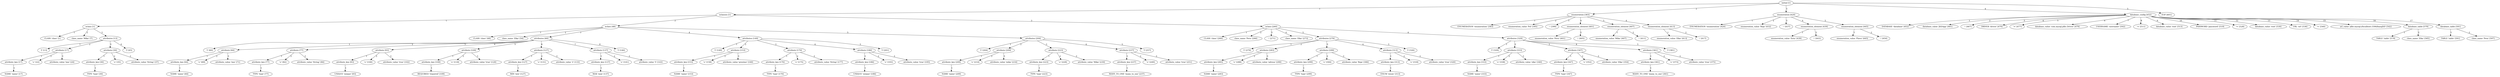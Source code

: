 digraph arpeggio_graph {
34631184 [label="initial [1]"];
34631184->34630608 [label="1"]

34630608 [label="nclasses [1]"];
34630608->34628496 [label="1"]

34628496 [label="nclass [1]"];
34628496->34620048 [label="1"]

34620048 [label="CLASS 'class' [1]"];
34628496->34621968 [label="2"]

34621968 [label="class_name 'Mika' [7]"];
34628496->34628448 [label="3"]

34628448 [label="attributes [13]"];
34628448->34622160 [label="1"]

34622160 [label=" '[' [13]"];
34628448->34628304 [label="2"]

34628304 [label="attribute [17]"];
34628304->34458528 [label="1"]

34458528 [label="attribute_key [17]"];
34458528->34622128 [label="1"]

34622128 [label="NAME 'name' [17]"];
34628304->34622096 [label="2"]

34622096 [label=" '=' [22]"];
34628304->34622416 [label="3"]

34622416 [label="attribute_value 'ime' [24]"];
34628448->34628400 [label="3"]

34628400 [label="attribute [30]"];
34628400->34628352 [label="1"]

34628352 [label="attribute_key [30]"];
34628352->34622192 [label="1"]

34622192 [label="TYPE 'type' [30]"];
34628400->34622384 [label="2"]

34622384 [label=" '=' [35]"];
34628400->34622320 [label="3"]

34622320 [label="attribute_value 'String' [37]"];
34628448->34622224 [label="4"]

34622224 [label=" ']' [45]"];
34630608->34629840 [label="2"]

34629840 [label="nclass [48]"];
34629840->34622608 [label="1"]

34622608 [label="CLASS 'class' [48]"];
34629840->34622672 [label="2"]

34622672 [label="class_name 'Zika' [54]"];
34629840->34629120 [label="3"]

34629120 [label="attributes [60]"];
34629120->34622512 [label="1"]

34622512 [label=" '[' [60]"];
34629120->34628592 [label="2"]

34628592 [label="attribute [64]"];
34628592->34628544 [label="1"]

34628544 [label="attribute_key [64]"];
34628544->34622544 [label="1"]

34622544 [label="NAME 'name' [64]"];
34628592->34622576 [label="2"]

34622576 [label=" '=' [69]"];
34628592->34622736 [label="3"]

34622736 [label="attribute_value 'ime' [71]"];
34629120->34628688 [label="3"]

34628688 [label="attribute [77]"];
34628688->34628640 [label="1"]

34628640 [label="attribute_key [77]"];
34628640->34622704 [label="1"]

34622704 [label="TYPE 'type' [77]"];
34628688->34622800 [label="2"]

34622800 [label=" '=' [82]"];
34628688->34622448 [label="3"]

34622448 [label="attribute_value 'String' [84]"];
34629120->34628784 [label="4"]

34628784 [label="attribute [93]"];
34628784->34628736 [label="1"]

34628736 [label="attribute_key [93]"];
34628736->34623056 [label="1"]

34623056 [label="UNIQUE 'unique' [93]"];
34628784->34622896 [label="2"]

34622896 [label=" '=' [100]"];
34628784->34622928 [label="3"]

34622928 [label="attribute_value 'true' [102]"];
34629120->34628880 [label="5"]

34628880 [label="attribute [109]"];
34628880->34628832 [label="1"]

34628832 [label="attribute_key [109]"];
34628832->34623120 [label="1"]

34623120 [label="REQUIRED 'required' [109]"];
34628880->34623024 [label="2"]

34623024 [label=" '=' [118]"];
34628880->34623184 [label="3"]

34623184 [label="attribute_value 'true' [120]"];
34629120->34628976 [label="6"]

34628976 [label="attribute [127]"];
34628976->34628928 [label="1"]

34628928 [label="attribute_key [127]"];
34628928->34623216 [label="1"]

34623216 [label="MIN 'min' [127]"];
34628976->34623152 [label="2"]

34623152 [label=" '=' [131]"];
34628976->34622768 [label="3"]

34622768 [label="attribute_value '2' [133]"];
34629120->34629072 [label="7"]

34629072 [label="attribute [137]"];
34629072->34629024 [label="1"]

34629024 [label="attribute_key [137]"];
34629024->34623280 [label="1"]

34623280 [label="MAX 'max' [137]"];
34629072->34623312 [label="2"]

34623312 [label=" '=' [141]"];
34629072->34623376 [label="3"]

34623376 [label="attribute_value '5' [143]"];
34629120->34622640 [label="8"]

34622640 [label=" ']' [146]"];
34629840->34629456 [label="4"]

34629456 [label="attributes [149]"];
34629456->34623408 [label="1"]

34623408 [label=" '[' [149]"];
34629456->34629216 [label="2"]

34629216 [label="attribute [153]"];
34629216->34629168 [label="1"]

34629168 [label="attribute_key [153]"];
34629168->34623344 [label="1"]

34623344 [label="NAME 'name' [153]"];
34629216->34622992 [label="2"]

34622992 [label=" '=' [158]"];
34629216->34697328 [label="3"]

34697328 [label="attribute_value 'prezime' [160]"];
34629456->34629312 [label="3"]

34629312 [label="attribute [170]"];
34629312->34629264 [label="1"]

34629264 [label="attribute_key [170]"];
34629264->34697264 [label="1"]

34697264 [label="TYPE 'type' [170]"];
34629312->34622864 [label="2"]

34622864 [label=" '=' [175]"];
34629312->34697392 [label="3"]

34697392 [label="attribute_value 'String' [177]"];
34629456->34629408 [label="4"]

34629408 [label="attribute [186]"];
34629408->34629360 [label="1"]

34629360 [label="attribute_key [186]"];
34629360->34697584 [label="1"]

34697584 [label="UNIQUE 'unique' [186]"];
34629408->34697424 [label="2"]

34697424 [label=" '=' [193]"];
34629408->34697296 [label="3"]

34697296 [label="attribute_value 'true' [195]"];
34629456->34623248 [label="5"]

34623248 [label=" ']' [201]"];
34629840->34629792 [label="5"]

34629792 [label="attributes [204]"];
34629792->34697616 [label="1"]

34697616 [label=" '[' [204]"];
34629792->34629552 [label="2"]

34629552 [label="attribute [209]"];
34629552->34629504 [label="1"]

34629504 [label="attribute_key [209]"];
34629504->34697552 [label="1"]

34697552 [label="NAME 'name' [209]"];
34629552->34697520 [label="2"]

34697520 [label=" '=' [214]"];
34629552->34697648 [label="3"]

34697648 [label="attribute_value 'mika' [216]"];
34629792->34629648 [label="3"]

34629648 [label="attribute [223]"];
34629648->34629600 [label="1"]

34629600 [label="attribute_key [223]"];
34629600->34697712 [label="1"]

34697712 [label="TYPE 'type' [223]"];
34629648->34697744 [label="2"]

34697744 [label=" '=' [228]"];
34629648->34697776 [label="3"]

34697776 [label="attribute_value 'Mika' [230]"];
34629792->34629744 [label="4"]

34629744 [label="attribute [237]"];
34629744->34629696 [label="1"]

34629696 [label="attribute_key [237]"];
34629696->34697840 [label="1"]

34697840 [label="MANY_TO_ONE 'many_to_one' [237]"];
34629744->34697872 [label="2"]

34697872 [label=" '=' [249]"];
34629744->34698000 [label="3"]

34698000 [label="attribute_value 'true' [251]"];
34629792->34697360 [label="5"]

34697360 [label=" ']' [257]"];
34630608->34630560 [label="3"]

34630560 [label="nclass [260]"];
34630560->34698096 [label="1"]

34698096 [label="CLASS 'class' [260]"];
34630560->34697904 [label="2"]

34697904 [label="class_name 'Pera' [266]"];
34630560->34698064 [label="3"]

34698064 [label=" ':' [271]"];
34630560->34698128 [label="4"]

34698128 [label="class_name 'Zika' [273]"];
34630560->34630176 [label="5"]

34630176 [label="attributes [279]"];
34630176->34698192 [label="1"]

34698192 [label=" '[' [279]"];
34630176->34629936 [label="2"]

34629936 [label="attribute [283]"];
34629936->34629888 [label="1"]

34629888 [label="attribute_key [283]"];
34629888->34698224 [label="1"]

34698224 [label="NAME 'name' [283]"];
34629936->34621904 [label="2"]

34621904 [label=" '=' [288]"];
34629936->34621712 [label="3"]

34621712 [label="attribute_value 'adresa' [290]"];
34630176->34630032 [label="3"]

34630032 [label="attribute [299]"];
34630032->34629984 [label="1"]

34629984 [label="attribute_key [299]"];
34629984->34621584 [label="1"]

34621584 [label="TYPE 'type' [299]"];
34630032->34621808 [label="2"]

34621808 [label=" '=' [304]"];
34630032->34621456 [label="3"]

34621456 [label="attribute_value 'Boja' [306]"];
34630176->34630128 [label="4"]

34630128 [label="attribute [313]"];
34630128->34630080 [label="1"]

34630080 [label="attribute_key [313]"];
34630080->34620912 [label="1"]

34620912 [label="ENUM 'enum' [313]"];
34630128->34621680 [label="2"]

34621680 [label=" '=' [318]"];
34630128->34621392 [label="3"]

34621392 [label="attribute_value 'true' [320]"];
34630176->34621616 [label="5"]

34621616 [label=" ']' [326]"];
34630560->34630512 [label="6"]

34630512 [label="attributes [329]"];
34630512->34620720 [label="1"]

34620720 [label=" '[' [329]"];
34630512->34630272 [label="2"]

34630272 [label="attribute [333]"];
34630272->34630224 [label="1"]

34630224 [label="attribute_key [333]"];
34630224->34621232 [label="1"]

34621232 [label="NAME 'name' [333]"];
34630272->34620752 [label="2"]

34620752 [label=" '=' [338]"];
34630272->34620624 [label="3"]

34620624 [label="attribute_value 'zika' [340]"];
34630512->34630368 [label="3"]

34630368 [label="attribute [347]"];
34630368->34630320 [label="1"]

34630320 [label="attribute_key [347]"];
34630320->34620848 [label="1"]

34620848 [label="TYPE 'type' [347]"];
34630368->34620880 [label="2"]

34620880 [label=" '=' [352]"];
34630368->34620976 [label="3"]

34620976 [label="attribute_value 'Zika' [354]"];
34630512->34630464 [label="4"]

34630464 [label="attribute [361]"];
34630464->34630416 [label="1"]

34630416 [label="attribute_key [361]"];
34630416->34621104 [label="1"]

34621104 [label="MANY_TO_ONE 'many_to_one' [361]"];
34630464->34621168 [label="2"]

34621168 [label=" '=' [373]"];
34630464->34621424 [label="3"]

34621424 [label="attribute_value 'true' [375]"];
34630512->34621520 [label="5"]

34621520 [label=" ']' [381]"];
34631184->34630800 [label="2"]

34630800 [label="enumeration [383]"];
34630800->34621040 [label="1"]

34621040 [label="ENUMERATION 'enumeration' [383]"];
34630800->34621296 [label="2"]

34621296 [label="enumeration_value 'Pol' [395]"];
34630800->34620784 [label="3"]

34620784 [label=" ':' [399]"];
34630800->34630656 [label="4"]

34630656 [label="enumeration_element [401]"];
34630656->34621488 [label="1"]

34621488 [label="enumeration_value 'Pera' [401]"];
34630656->34620528 [label="2"]

34620528 [label=" ';' [405]"];
34630800->34630704 [label="5"]

34630704 [label="enumeration_element [407]"];
34630704->34621072 [label="1"]

34621072 [label="enumeration_value 'Mika' [407]"];
34630704->34619728 [label="2"]

34619728 [label=" ';' [411]"];
34630800->34630752 [label="6"]

34630752 [label="enumeration_element [413]"];
34630752->34621136 [label="1"]

34621136 [label="enumeration_value 'Zika' [413]"];
34630752->34620944 [label="2"]

34620944 [label=" ';' [417]"];
34631184->34630944 [label="3"]

34630944 [label="enumeration [420]"];
34630944->34621840 [label="1"]

34621840 [label="ENUMERATION 'enumeration' [420]"];
34630944->34621776 [label="2"]

34621776 [label="enumeration_value 'Boja' [432]"];
34630944->34620432 [label="3"]

34620432 [label=" ':' [437]"];
34630944->34630848 [label="4"]

34630848 [label="enumeration_element [439]"];
34630848->34620496 [label="1"]

34620496 [label="enumeration_value 'Zuta' [439]"];
34630848->34622064 [label="2"]

34622064 [label=" ';' [443]"];
34630944->34630896 [label="5"]

34630896 [label="enumeration_element [445]"];
34630896->34516432 [label="1"]

34516432 [label="enumeration_value 'Plava' [445]"];
34630896->34516688 [label="2"]

34516688 [label=" ';' [450]"];
34631184->34631136 [label="4"]

34631136 [label="database_config [452]"];
34631136->34621872 [label="1"]

34621872 [label="DATABASE 'database' [452]"];
34631136->34697968 [label="2"]

34697968 [label="database_value 'JSDApp' [461]"];
34631136->34622000 [label="3"]

34622000 [label=" ':' [467]"];
34631136->34698416 [label="4"]

34698416 [label="DRIVER 'driver' [470]"];
34631136->34698032 [label="5"]

34698032 [label=" '=' [477]"];
34631136->34698288 [label="6"]

34698288 [label="database_value 'com.mysql.jdbc.Driver' [479]"];
34631136->34698352 [label="7"]

34698352 [label="USERNAME 'username' [502]"];
34631136->34698256 [label="8"]

34698256 [label=" '=' [511]"];
34631136->34698320 [label="9"]

34698320 [label="database_value 'root' [513]"];
34631136->34698512 [label="10"]

34698512 [label="PASSWORD 'password' [519]"];
34631136->34698480 [label="11"]

34698480 [label=" '=' [528]"];
34631136->34698544 [label="12"]

34698544 [label="database_value 'root' [530]"];
34631136->34698608 [label="13"]

34698608 [label="URL 'url' [536]"];
34631136->34698672 [label="14"]

34698672 [label=" '=' [540]"];
34631136->34698160 [label="15"]

34698160 [label="url_value 'jdbc:mysql://localhost:3306/bazaJSD' [542]"];
34631136->34631040 [label="16"]

34631040 [label="database_table [579]"];
34631040->34698800 [label="1"]

34698800 [label="TABLE 'table' [579]"];
34631040->34698768 [label="2"]

34698768 [label="class_name 'Zika' [585]"];
34631136->34631088 [label="17"]

34631088 [label="database_table [591]"];
34631088->34698896 [label="1"]

34698896 [label="TABLE 'table' [591]"];
34631088->34698704 [label="2"]

34698704 [label="class_name 'Pera' [597]"];
34631184->34622032 [label="5"]

34622032 [label="EOF [601]"];
}